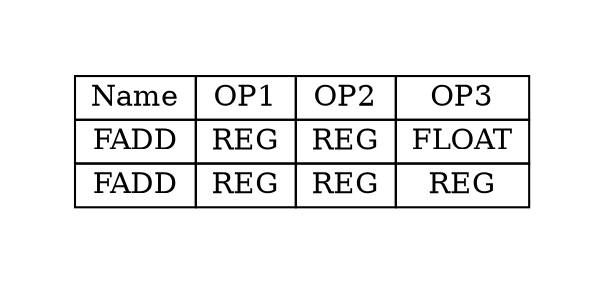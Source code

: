 digraph{
graph [pad="0.5", nodesep="0.5", ranksep="2" ]
node [shape=plain]
Foo [label=<
<table border="0" cellborder="1" cellspacing="0">
<tr><td> Name </td> <td> OP1 </td><td> OP2 </td><td> OP3 </td> </tr>
<tr><td> FADD </td><td> REG </td><td> REG </td><td> FLOAT </td> </tr>
<tr><td> FADD </td><td> REG </td><td> REG </td><td> REG </td> </tr>
</table>>];
}
